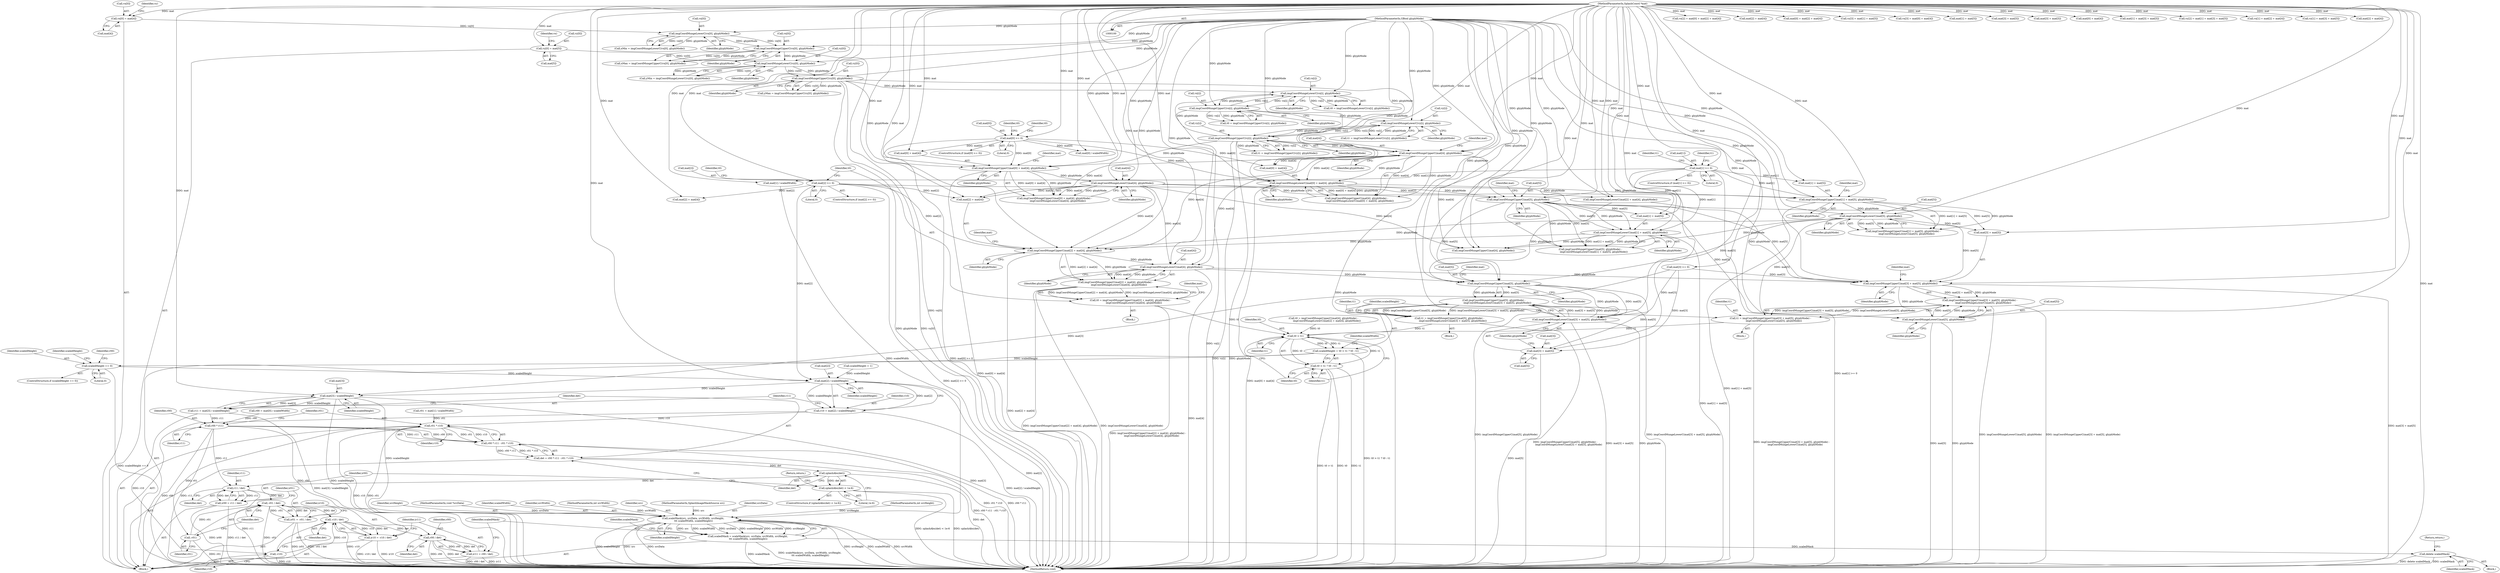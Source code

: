 digraph "0_poppler_a205e71a2dbe0c8d4f4905a76a3f79ec522eacec@array" {
"1000459" [label="(Call,imgCoordMungeLowerC(mat[4], glyphMode))"];
"1000105" [label="(MethodParameterIn,SplashCoord *mat)"];
"1000365" [label="(Call,imgCoordMungeLowerC(mat[4], glyphMode))"];
"1000356" [label="(Call,imgCoordMungeUpperC(mat[0] + mat[4], glyphMode))"];
"1000347" [label="(Call,mat[0] >= 0)"];
"1000251" [label="(Call,imgCoordMungeUpperC(vy[0], glyphMode))"];
"1000244" [label="(Call,imgCoordMungeLowerC(vy[0], glyphMode))"];
"1000147" [label="(Call,vy[0] = mat[5])"];
"1000237" [label="(Call,imgCoordMungeUpperC(vx[0], glyphMode))"];
"1000230" [label="(Call,imgCoordMungeLowerC(vx[0], glyphMode))"];
"1000140" [label="(Call,vx[0] = mat[4])"];
"1000106" [label="(MethodParameterIn,GBool glyphMode)"];
"1000313" [label="(Call,imgCoordMungeUpperC(vy[i], glyphMode))"];
"1000298" [label="(Call,imgCoordMungeLowerC(vy[i], glyphMode))"];
"1000283" [label="(Call,imgCoordMungeUpperC(vx[i], glyphMode))"];
"1000268" [label="(Call,imgCoordMungeLowerC(vx[i], glyphMode))"];
"1000375" [label="(Call,imgCoordMungeUpperC(mat[4], glyphMode))"];
"1000450" [label="(Call,imgCoordMungeUpperC(mat[2] + mat[4], glyphMode))"];
"1000441" [label="(Call,mat[2] >= 0)"];
"1000408" [label="(Call,imgCoordMungeLowerC(mat[5], glyphMode))"];
"1000399" [label="(Call,imgCoordMungeUpperC(mat[1] + mat[5], glyphMode))"];
"1000390" [label="(Call,mat[1] >= 0)"];
"1000380" [label="(Call,imgCoordMungeLowerC(mat[0] + mat[4], glyphMode))"];
"1000423" [label="(Call,imgCoordMungeLowerC(mat[1] + mat[5], glyphMode))"];
"1000418" [label="(Call,imgCoordMungeUpperC(mat[5], glyphMode))"];
"1000449" [label="(Call,imgCoordMungeUpperC(mat[2] + mat[4], glyphMode) -\n         imgCoordMungeLowerC(mat[4], glyphMode))"];
"1000447" [label="(Call,t0 = imgCoordMungeUpperC(mat[2] + mat[4], glyphMode) -\n         imgCoordMungeLowerC(mat[4], glyphMode))"];
"1000529" [label="(Call,t0 > t1)"];
"1000526" [label="(Call,scaledHeight = t0 > t1 ? t0 : t1)"];
"1000543" [label="(Call,scaledHeight == 0)"];
"1000566" [label="(Call,mat[2] / scaledHeight)"];
"1000564" [label="(Call,r10 = mat[2] / scaledHeight)"];
"1000584" [label="(Call,r01 * r10)"];
"1000580" [label="(Call,r00 * r11 - r01 * r10)"];
"1000578" [label="(Call,det = r00 * r11 - r01 * r10)"];
"1000589" [label="(Call,splashAbs(det))"];
"1000588" [label="(Call,splashAbs(det) < 1e-6)"];
"1000596" [label="(Call,r11 / det)"];
"1000594" [label="(Call,ir00 = r11 / det)"];
"1000601" [label="(Call,-r01 / det)"];
"1000599" [label="(Call,ir01 = -r01 / det)"];
"1000607" [label="(Call,-r10 / det)"];
"1000605" [label="(Call,ir10 = -r10 / det)"];
"1000613" [label="(Call,r00 / det)"];
"1000611" [label="(Call,ir11 = r00 / det)"];
"1000602" [label="(Call,-r01)"];
"1000608" [label="(Call,-r10)"];
"1000573" [label="(Call,mat[3] / scaledHeight)"];
"1000571" [label="(Call,r11 = mat[3] / scaledHeight)"];
"1000581" [label="(Call,r00 * r11)"];
"1000618" [label="(Call,scaleMask(src, srcData, srcWidth, srcHeight,\n \t\t\t scaledWidth, scaledHeight))"];
"1000616" [label="(Call,scaledMask = scaleMask(src, srcData, srcWidth, srcHeight,\n \t\t\t scaledWidth, scaledHeight))"];
"1000637" [label="(Call,delete scaledMask)"];
"1000528" [label="(Call,t0 > t1 ? t0 : t1)"];
"1000493" [label="(Call,imgCoordMungeUpperC(mat[3] + mat[5], glyphMode))"];
"1000492" [label="(Call,imgCoordMungeUpperC(mat[3] + mat[5], glyphMode) -\n         imgCoordMungeLowerC(mat[5], glyphMode))"];
"1000490" [label="(Call,t1 = imgCoordMungeUpperC(mat[3] + mat[5], glyphMode) -\n         imgCoordMungeLowerC(mat[5], glyphMode))"];
"1000502" [label="(Call,imgCoordMungeLowerC(mat[5], glyphMode))"];
"1000512" [label="(Call,imgCoordMungeUpperC(mat[5], glyphMode))"];
"1000511" [label="(Call,imgCoordMungeUpperC(mat[5], glyphMode) -\n         imgCoordMungeLowerC(mat[3] + mat[5], glyphMode))"];
"1000509" [label="(Call,t1 = imgCoordMungeUpperC(mat[5], glyphMode) -\n         imgCoordMungeLowerC(mat[3] + mat[5], glyphMode))"];
"1000517" [label="(Call,imgCoordMungeLowerC(mat[3] + mat[5], glyphMode))"];
"1000518" [label="(Call,mat[3] + mat[5])"];
"1000557" [label="(Call,r01 = mat[1] / scaledWidth)"];
"1000241" [label="(Identifier,glyphMode)"];
"1000419" [label="(Call,mat[5])"];
"1000608" [label="(Call,-r10)"];
"1000506" [label="(Identifier,glyphMode)"];
"1000252" [label="(Call,vy[0])"];
"1000492" [label="(Call,imgCoordMungeUpperC(mat[3] + mat[5], glyphMode) -\n         imgCoordMungeLowerC(mat[5], glyphMode))"];
"1000442" [label="(Call,mat[2])"];
"1000269" [label="(Call,vx[i])"];
"1000407" [label="(Identifier,glyphMode)"];
"1000547" [label="(Call,scaledHeight = 1)"];
"1000484" [label="(Call,mat[3] >= 0)"];
"1000375" [label="(Call,imgCoordMungeUpperC(mat[4], glyphMode))"];
"1000466" [label="(Call,t0 = imgCoordMungeUpperC(mat[4], glyphMode) -\n         imgCoordMungeLowerC(mat[2] + mat[4], glyphMode))"];
"1000585" [label="(Identifier,r01)"];
"1000620" [label="(Identifier,srcData)"];
"1000107" [label="(Block,)"];
"1000594" [label="(Call,ir00 = r11 / det)"];
"1000299" [label="(Call,vy[i])"];
"1000531" [label="(Identifier,t1)"];
"1000410" [label="(Identifier,mat)"];
"1000615" [label="(Identifier,det)"];
"1000423" [label="(Call,imgCoordMungeLowerC(mat[1] + mat[5], glyphMode))"];
"1000311" [label="(Call,t1 = imgCoordMungeUpperC(vy[i], glyphMode))"];
"1000448" [label="(Identifier,t0)"];
"1000548" [label="(Identifier,scaledHeight)"];
"1000451" [label="(Call,mat[2] + mat[4])"];
"1000618" [label="(Call,scaleMask(src, srcData, srcWidth, srcHeight,\n \t\t\t scaledWidth, scaledHeight))"];
"1000144" [label="(Call,mat[4])"];
"1000347" [label="(Call,mat[0] >= 0)"];
"1000417" [label="(Call,imgCoordMungeUpperC(mat[5], glyphMode) -\n         imgCoordMungeLowerC(mat[1] + mat[5], glyphMode))"];
"1000601" [label="(Call,-r01 / det)"];
"1000460" [label="(Call,mat[4])"];
"1000416" [label="(Identifier,t1)"];
"1000624" [label="(Identifier,scaledHeight)"];
"1000176" [label="(Call,vx[2] = mat[0] + mat[2] + mat[4])"];
"1000158" [label="(Call,mat[2] + mat[4])"];
"1000467" [label="(Identifier,t0)"];
"1000314" [label="(Call,vy[i])"];
"1000391" [label="(Call,mat[1])"];
"1000234" [label="(Identifier,glyphMode)"];
"1000238" [label="(Call,vx[0])"];
"1000616" [label="(Call,scaledMask = scaleMask(src, srcData, srcWidth, srcHeight,\n \t\t\t scaledWidth, scaledHeight))"];
"1000513" [label="(Call,mat[5])"];
"1000593" [label="(Return,return;)"];
"1000458" [label="(Identifier,glyphMode)"];
"1000489" [label="(Block,)"];
"1000628" [label="(Identifier,scaledMask)"];
"1000156" [label="(Identifier,vx)"];
"1000373" [label="(Identifier,t0)"];
"1000617" [label="(Identifier,scaledMask)"];
"1000511" [label="(Call,imgCoordMungeUpperC(mat[5], glyphMode) -\n         imgCoordMungeLowerC(mat[3] + mat[5], glyphMode))"];
"1000459" [label="(Call,imgCoordMungeLowerC(mat[4], glyphMode))"];
"1000463" [label="(Identifier,glyphMode)"];
"1000394" [label="(Literal,0)"];
"1000180" [label="(Call,mat[0] + mat[2] + mat[4])"];
"1000623" [label="(Identifier,scaledWidth)"];
"1000242" [label="(Call,yMin = imgCoordMungeLowerC(vy[0], glyphMode))"];
"1000527" [label="(Identifier,scaledHeight)"];
"1000583" [label="(Identifier,r11)"];
"1000522" [label="(Call,mat[5])"];
"1000237" [label="(Call,imgCoordMungeUpperC(vx[0], glyphMode))"];
"1000566" [label="(Call,mat[2] / scaledHeight)"];
"1000302" [label="(Identifier,glyphMode)"];
"1000591" [label="(Literal,1e-6)"];
"1000501" [label="(Identifier,glyphMode)"];
"1000573" [label="(Call,mat[3] / scaledHeight)"];
"1000621" [label="(Identifier,srcWidth)"];
"1000287" [label="(Identifier,glyphMode)"];
"1000570" [label="(Identifier,scaledHeight)"];
"1000652" [label="(MethodReturn,void)"];
"1000255" [label="(Identifier,glyphMode)"];
"1000596" [label="(Call,r11 / det)"];
"1000449" [label="(Call,imgCoordMungeUpperC(mat[2] + mat[4], glyphMode) -\n         imgCoordMungeLowerC(mat[4], glyphMode))"];
"1000398" [label="(Call,imgCoordMungeUpperC(mat[1] + mat[5], glyphMode) -\n         imgCoordMungeLowerC(mat[5], glyphMode))"];
"1000638" [label="(Identifier,scaledMask)"];
"1000565" [label="(Identifier,r10)"];
"1000400" [label="(Call,mat[1] + mat[5])"];
"1000217" [label="(Call,vy[3] = mat[1] + mat[5])"];
"1000244" [label="(Call,imgCoordMungeLowerC(vy[0], glyphMode))"];
"1000206" [label="(Call,vx[3] = mat[0] + mat[4])"];
"1000614" [label="(Identifier,r00)"];
"1000418" [label="(Call,imgCoordMungeUpperC(mat[5], glyphMode))"];
"1000221" [label="(Call,mat[1] + mat[5])"];
"1000611" [label="(Call,ir11 = r00 / det)"];
"1000542" [label="(ControlStructure,if (scaledHeight == 0))"];
"1000272" [label="(Identifier,glyphMode)"];
"1000445" [label="(Literal,0)"];
"1000631" [label="(Block,)"];
"1000313" [label="(Call,imgCoordMungeUpperC(vy[i], glyphMode))"];
"1000399" [label="(Call,imgCoordMungeUpperC(mat[1] + mat[5], glyphMode))"];
"1000599" [label="(Call,ir01 = -r01 / det)"];
"1000169" [label="(Call,mat[3] + mat[5])"];
"1000517" [label="(Call,imgCoordMungeLowerC(mat[3] + mat[5], glyphMode))"];
"1000351" [label="(Literal,0)"];
"1000383" [label="(Identifier,mat)"];
"1000369" [label="(Identifier,glyphMode)"];
"1000508" [label="(Block,)"];
"1000348" [label="(Call,mat[0])"];
"1000283" [label="(Call,imgCoordMungeUpperC(vx[i], glyphMode))"];
"1000529" [label="(Call,t0 > t1)"];
"1000589" [label="(Call,splashAbs(det))"];
"1000503" [label="(Call,mat[5])"];
"1000491" [label="(Identifier,t1)"];
"1000607" [label="(Call,-r10 / det)"];
"1000613" [label="(Call,r00 / det)"];
"1000346" [label="(ControlStructure,if (mat[0] >= 0))"];
"1000245" [label="(Call,vy[0])"];
"1000586" [label="(Identifier,r10)"];
"1000103" [label="(MethodParameterIn,int srcWidth)"];
"1000148" [label="(Call,vy[0])"];
"1000376" [label="(Call,mat[4])"];
"1000602" [label="(Call,-r01)"];
"1000461" [label="(Identifier,mat)"];
"1000248" [label="(Identifier,glyphMode)"];
"1000141" [label="(Call,vx[0])"];
"1000199" [label="(Call,mat[3] + mat[5])"];
"1000381" [label="(Call,mat[0] + mat[4])"];
"1000366" [label="(Call,mat[4])"];
"1000441" [label="(Call,mat[2] >= 0)"];
"1000493" [label="(Call,imgCoordMungeUpperC(mat[3] + mat[5], glyphMode))"];
"1000564" [label="(Call,r10 = mat[2] / scaledHeight)"];
"1000587" [label="(ControlStructure,if (splashAbs(det) < 1e-6))"];
"1000639" [label="(Return,return;)"];
"1000426" [label="(Identifier,mat)"];
"1000520" [label="(Identifier,mat)"];
"1000574" [label="(Call,mat[3])"];
"1000619" [label="(Identifier,src)"];
"1000284" [label="(Call,vx[i])"];
"1000355" [label="(Call,imgCoordMungeUpperC(mat[0] + mat[4], glyphMode) -\n         imgCoordMungeLowerC(mat[4], glyphMode))"];
"1000518" [label="(Call,mat[3] + mat[5])"];
"1000552" [label="(Call,mat[0] / scaledWidth)"];
"1000210" [label="(Call,mat[0] + mat[4])"];
"1000550" [label="(Call,r00 = mat[0] / scaledWidth)"];
"1000519" [label="(Call,mat[3])"];
"1000230" [label="(Call,imgCoordMungeLowerC(vx[0], glyphMode))"];
"1000195" [label="(Call,mat[1] + mat[3] + mat[5])"];
"1000379" [label="(Identifier,glyphMode)"];
"1000584" [label="(Call,r01 * r10)"];
"1000149" [label="(Identifier,vy)"];
"1000545" [label="(Literal,0)"];
"1000367" [label="(Identifier,mat)"];
"1000604" [label="(Identifier,det)"];
"1000397" [label="(Identifier,t1)"];
"1000637" [label="(Call,delete scaledMask)"];
"1000317" [label="(Identifier,glyphMode)"];
"1000268" [label="(Call,imgCoordMungeLowerC(vx[i], glyphMode))"];
"1000409" [label="(Call,mat[5])"];
"1000191" [label="(Call,vy[2] = mat[1] + mat[3] + mat[5])"];
"1000580" [label="(Call,r00 * r11 - r01 * r10)"];
"1000605" [label="(Call,ir10 = -r10 / det)"];
"1000475" [label="(Call,mat[2] + mat[4])"];
"1000101" [label="(MethodParameterIn,SplashImageMaskSource src)"];
"1000231" [label="(Call,vx[0])"];
"1000266" [label="(Call,t0 = imgCoordMungeLowerC(vx[i], glyphMode))"];
"1000582" [label="(Identifier,r00)"];
"1000609" [label="(Identifier,r10)"];
"1000469" [label="(Call,imgCoordMungeUpperC(mat[4], glyphMode))"];
"1000530" [label="(Identifier,t0)"];
"1000235" [label="(Call,xMax = imgCoordMungeUpperC(vx[0], glyphMode))"];
"1000509" [label="(Call,t1 = imgCoordMungeUpperC(mat[5], glyphMode) -\n         imgCoordMungeLowerC(mat[3] + mat[5], glyphMode))"];
"1000512" [label="(Call,imgCoordMungeUpperC(mat[5], glyphMode))"];
"1000298" [label="(Call,imgCoordMungeLowerC(vy[i], glyphMode))"];
"1000422" [label="(Identifier,glyphMode)"];
"1000610" [label="(Identifier,det)"];
"1000388" [label="(Identifier,glyphMode)"];
"1000559" [label="(Call,mat[1] / scaledWidth)"];
"1000516" [label="(Identifier,glyphMode)"];
"1000577" [label="(Identifier,scaledHeight)"];
"1000281" [label="(Call,t0 = imgCoordMungeUpperC(vx[i], glyphMode))"];
"1000440" [label="(ControlStructure,if (mat[2] >= 0))"];
"1000571" [label="(Call,r11 = mat[3] / scaledHeight)"];
"1000408" [label="(Call,imgCoordMungeLowerC(mat[5], glyphMode))"];
"1000579" [label="(Identifier,det)"];
"1000140" [label="(Call,vx[0] = mat[4])"];
"1000354" [label="(Identifier,t0)"];
"1000154" [label="(Call,vx[1] = mat[2] + mat[4])"];
"1000603" [label="(Identifier,r01)"];
"1000104" [label="(MethodParameterIn,int srcHeight)"];
"1000364" [label="(Identifier,glyphMode)"];
"1000249" [label="(Call,yMax = imgCoordMungeUpperC(vy[0], glyphMode))"];
"1000165" [label="(Call,vy[1] = mat[3] + mat[5])"];
"1000490" [label="(Call,t1 = imgCoordMungeUpperC(mat[3] + mat[5], glyphMode) -\n         imgCoordMungeLowerC(mat[5], glyphMode))"];
"1000447" [label="(Call,t0 = imgCoordMungeUpperC(mat[2] + mat[4], glyphMode) -\n         imgCoordMungeLowerC(mat[4], glyphMode))"];
"1000528" [label="(Call,t0 > t1 ? t0 : t1)"];
"1000578" [label="(Call,det = r00 * r11 - r01 * r10)"];
"1000494" [label="(Call,mat[3] + mat[5])"];
"1000526" [label="(Call,scaledHeight = t0 > t1 ? t0 : t1)"];
"1000612" [label="(Identifier,ir11)"];
"1000412" [label="(Identifier,glyphMode)"];
"1000450" [label="(Call,imgCoordMungeUpperC(mat[2] + mat[4], glyphMode))"];
"1000446" [label="(Block,)"];
"1000533" [label="(Identifier,t1)"];
"1000543" [label="(Call,scaledHeight == 0)"];
"1000567" [label="(Call,mat[2])"];
"1000525" [label="(Identifier,glyphMode)"];
"1000228" [label="(Call,xMin = imgCoordMungeLowerC(vx[0], glyphMode))"];
"1000551" [label="(Identifier,r00)"];
"1000357" [label="(Call,mat[0] + mat[4])"];
"1000474" [label="(Call,imgCoordMungeLowerC(mat[2] + mat[4], glyphMode))"];
"1000595" [label="(Identifier,ir00)"];
"1000184" [label="(Call,mat[2] + mat[4])"];
"1000356" [label="(Call,imgCoordMungeUpperC(mat[0] + mat[4], glyphMode))"];
"1000380" [label="(Call,imgCoordMungeLowerC(mat[0] + mat[4], glyphMode))"];
"1000597" [label="(Identifier,r11)"];
"1000590" [label="(Identifier,det)"];
"1000365" [label="(Call,imgCoordMungeLowerC(mat[4], glyphMode))"];
"1000532" [label="(Identifier,t0)"];
"1000431" [label="(Identifier,glyphMode)"];
"1000600" [label="(Identifier,ir01)"];
"1000389" [label="(ControlStructure,if (mat[1] >= 0))"];
"1000147" [label="(Call,vy[0] = mat[5])"];
"1000510" [label="(Identifier,t1)"];
"1000581" [label="(Call,r00 * r11)"];
"1000106" [label="(MethodParameterIn,GBool glyphMode)"];
"1000390" [label="(Call,mat[1] >= 0)"];
"1000598" [label="(Identifier,det)"];
"1000486" [label="(Identifier,mat)"];
"1000544" [label="(Identifier,scaledHeight)"];
"1000622" [label="(Identifier,srcHeight)"];
"1000296" [label="(Call,t1 = imgCoordMungeLowerC(vy[i], glyphMode))"];
"1000536" [label="(Identifier,scaledWidth)"];
"1000424" [label="(Call,mat[1] + mat[5])"];
"1000572" [label="(Identifier,r11)"];
"1000374" [label="(Call,imgCoordMungeUpperC(mat[4], glyphMode) -\n         imgCoordMungeLowerC(mat[0] + mat[4], glyphMode))"];
"1000102" [label="(MethodParameterIn,void *srcData)"];
"1000588" [label="(Call,splashAbs(det) < 1e-6)"];
"1000105" [label="(MethodParameterIn,SplashCoord *mat)"];
"1000606" [label="(Identifier,ir10)"];
"1000251" [label="(Call,imgCoordMungeUpperC(vy[0], glyphMode))"];
"1000502" [label="(Call,imgCoordMungeLowerC(mat[5], glyphMode))"];
"1000151" [label="(Call,mat[5])"];
"1000504" [label="(Identifier,mat)"];
"1000459" -> "1000449"  [label="AST: "];
"1000459" -> "1000463"  [label="CFG: "];
"1000460" -> "1000459"  [label="AST: "];
"1000463" -> "1000459"  [label="AST: "];
"1000449" -> "1000459"  [label="CFG: "];
"1000459" -> "1000652"  [label="DDG: mat[4]"];
"1000459" -> "1000449"  [label="DDG: mat[4]"];
"1000459" -> "1000449"  [label="DDG: glyphMode"];
"1000105" -> "1000459"  [label="DDG: mat"];
"1000365" -> "1000459"  [label="DDG: mat[4]"];
"1000375" -> "1000459"  [label="DDG: mat[4]"];
"1000450" -> "1000459"  [label="DDG: glyphMode"];
"1000106" -> "1000459"  [label="DDG: glyphMode"];
"1000459" -> "1000493"  [label="DDG: glyphMode"];
"1000459" -> "1000512"  [label="DDG: glyphMode"];
"1000105" -> "1000100"  [label="AST: "];
"1000105" -> "1000652"  [label="DDG: mat"];
"1000105" -> "1000140"  [label="DDG: mat"];
"1000105" -> "1000147"  [label="DDG: mat"];
"1000105" -> "1000154"  [label="DDG: mat"];
"1000105" -> "1000158"  [label="DDG: mat"];
"1000105" -> "1000165"  [label="DDG: mat"];
"1000105" -> "1000169"  [label="DDG: mat"];
"1000105" -> "1000176"  [label="DDG: mat"];
"1000105" -> "1000180"  [label="DDG: mat"];
"1000105" -> "1000184"  [label="DDG: mat"];
"1000105" -> "1000191"  [label="DDG: mat"];
"1000105" -> "1000195"  [label="DDG: mat"];
"1000105" -> "1000199"  [label="DDG: mat"];
"1000105" -> "1000206"  [label="DDG: mat"];
"1000105" -> "1000210"  [label="DDG: mat"];
"1000105" -> "1000217"  [label="DDG: mat"];
"1000105" -> "1000221"  [label="DDG: mat"];
"1000105" -> "1000347"  [label="DDG: mat"];
"1000105" -> "1000356"  [label="DDG: mat"];
"1000105" -> "1000357"  [label="DDG: mat"];
"1000105" -> "1000365"  [label="DDG: mat"];
"1000105" -> "1000375"  [label="DDG: mat"];
"1000105" -> "1000380"  [label="DDG: mat"];
"1000105" -> "1000381"  [label="DDG: mat"];
"1000105" -> "1000390"  [label="DDG: mat"];
"1000105" -> "1000399"  [label="DDG: mat"];
"1000105" -> "1000400"  [label="DDG: mat"];
"1000105" -> "1000408"  [label="DDG: mat"];
"1000105" -> "1000418"  [label="DDG: mat"];
"1000105" -> "1000423"  [label="DDG: mat"];
"1000105" -> "1000424"  [label="DDG: mat"];
"1000105" -> "1000441"  [label="DDG: mat"];
"1000105" -> "1000450"  [label="DDG: mat"];
"1000105" -> "1000451"  [label="DDG: mat"];
"1000105" -> "1000469"  [label="DDG: mat"];
"1000105" -> "1000474"  [label="DDG: mat"];
"1000105" -> "1000475"  [label="DDG: mat"];
"1000105" -> "1000484"  [label="DDG: mat"];
"1000105" -> "1000493"  [label="DDG: mat"];
"1000105" -> "1000494"  [label="DDG: mat"];
"1000105" -> "1000502"  [label="DDG: mat"];
"1000105" -> "1000512"  [label="DDG: mat"];
"1000105" -> "1000517"  [label="DDG: mat"];
"1000105" -> "1000518"  [label="DDG: mat"];
"1000105" -> "1000552"  [label="DDG: mat"];
"1000105" -> "1000559"  [label="DDG: mat"];
"1000105" -> "1000566"  [label="DDG: mat"];
"1000105" -> "1000573"  [label="DDG: mat"];
"1000365" -> "1000355"  [label="AST: "];
"1000365" -> "1000369"  [label="CFG: "];
"1000366" -> "1000365"  [label="AST: "];
"1000369" -> "1000365"  [label="AST: "];
"1000355" -> "1000365"  [label="CFG: "];
"1000365" -> "1000355"  [label="DDG: mat[4]"];
"1000365" -> "1000355"  [label="DDG: glyphMode"];
"1000356" -> "1000365"  [label="DDG: glyphMode"];
"1000106" -> "1000365"  [label="DDG: glyphMode"];
"1000365" -> "1000399"  [label="DDG: glyphMode"];
"1000365" -> "1000418"  [label="DDG: glyphMode"];
"1000365" -> "1000450"  [label="DDG: mat[4]"];
"1000365" -> "1000451"  [label="DDG: mat[4]"];
"1000365" -> "1000469"  [label="DDG: mat[4]"];
"1000356" -> "1000355"  [label="AST: "];
"1000356" -> "1000364"  [label="CFG: "];
"1000357" -> "1000356"  [label="AST: "];
"1000364" -> "1000356"  [label="AST: "];
"1000367" -> "1000356"  [label="CFG: "];
"1000356" -> "1000652"  [label="DDG: mat[0] + mat[4]"];
"1000356" -> "1000355"  [label="DDG: mat[0] + mat[4]"];
"1000356" -> "1000355"  [label="DDG: glyphMode"];
"1000347" -> "1000356"  [label="DDG: mat[0]"];
"1000251" -> "1000356"  [label="DDG: glyphMode"];
"1000313" -> "1000356"  [label="DDG: glyphMode"];
"1000106" -> "1000356"  [label="DDG: glyphMode"];
"1000347" -> "1000346"  [label="AST: "];
"1000347" -> "1000351"  [label="CFG: "];
"1000348" -> "1000347"  [label="AST: "];
"1000351" -> "1000347"  [label="AST: "];
"1000354" -> "1000347"  [label="CFG: "];
"1000373" -> "1000347"  [label="CFG: "];
"1000347" -> "1000652"  [label="DDG: mat[0] >= 0"];
"1000347" -> "1000357"  [label="DDG: mat[0]"];
"1000347" -> "1000380"  [label="DDG: mat[0]"];
"1000347" -> "1000381"  [label="DDG: mat[0]"];
"1000347" -> "1000552"  [label="DDG: mat[0]"];
"1000251" -> "1000249"  [label="AST: "];
"1000251" -> "1000255"  [label="CFG: "];
"1000252" -> "1000251"  [label="AST: "];
"1000255" -> "1000251"  [label="AST: "];
"1000249" -> "1000251"  [label="CFG: "];
"1000251" -> "1000652"  [label="DDG: glyphMode"];
"1000251" -> "1000652"  [label="DDG: vy[0]"];
"1000251" -> "1000249"  [label="DDG: vy[0]"];
"1000251" -> "1000249"  [label="DDG: glyphMode"];
"1000244" -> "1000251"  [label="DDG: vy[0]"];
"1000244" -> "1000251"  [label="DDG: glyphMode"];
"1000106" -> "1000251"  [label="DDG: glyphMode"];
"1000251" -> "1000268"  [label="DDG: glyphMode"];
"1000251" -> "1000375"  [label="DDG: glyphMode"];
"1000244" -> "1000242"  [label="AST: "];
"1000244" -> "1000248"  [label="CFG: "];
"1000245" -> "1000244"  [label="AST: "];
"1000248" -> "1000244"  [label="AST: "];
"1000242" -> "1000244"  [label="CFG: "];
"1000244" -> "1000242"  [label="DDG: vy[0]"];
"1000244" -> "1000242"  [label="DDG: glyphMode"];
"1000147" -> "1000244"  [label="DDG: vy[0]"];
"1000237" -> "1000244"  [label="DDG: glyphMode"];
"1000106" -> "1000244"  [label="DDG: glyphMode"];
"1000147" -> "1000107"  [label="AST: "];
"1000147" -> "1000151"  [label="CFG: "];
"1000148" -> "1000147"  [label="AST: "];
"1000151" -> "1000147"  [label="AST: "];
"1000156" -> "1000147"  [label="CFG: "];
"1000237" -> "1000235"  [label="AST: "];
"1000237" -> "1000241"  [label="CFG: "];
"1000238" -> "1000237"  [label="AST: "];
"1000241" -> "1000237"  [label="AST: "];
"1000235" -> "1000237"  [label="CFG: "];
"1000237" -> "1000652"  [label="DDG: vx[0]"];
"1000237" -> "1000235"  [label="DDG: vx[0]"];
"1000237" -> "1000235"  [label="DDG: glyphMode"];
"1000230" -> "1000237"  [label="DDG: vx[0]"];
"1000230" -> "1000237"  [label="DDG: glyphMode"];
"1000106" -> "1000237"  [label="DDG: glyphMode"];
"1000230" -> "1000228"  [label="AST: "];
"1000230" -> "1000234"  [label="CFG: "];
"1000231" -> "1000230"  [label="AST: "];
"1000234" -> "1000230"  [label="AST: "];
"1000228" -> "1000230"  [label="CFG: "];
"1000230" -> "1000228"  [label="DDG: vx[0]"];
"1000230" -> "1000228"  [label="DDG: glyphMode"];
"1000140" -> "1000230"  [label="DDG: vx[0]"];
"1000106" -> "1000230"  [label="DDG: glyphMode"];
"1000140" -> "1000107"  [label="AST: "];
"1000140" -> "1000144"  [label="CFG: "];
"1000141" -> "1000140"  [label="AST: "];
"1000144" -> "1000140"  [label="AST: "];
"1000149" -> "1000140"  [label="CFG: "];
"1000106" -> "1000100"  [label="AST: "];
"1000106" -> "1000652"  [label="DDG: glyphMode"];
"1000106" -> "1000268"  [label="DDG: glyphMode"];
"1000106" -> "1000283"  [label="DDG: glyphMode"];
"1000106" -> "1000298"  [label="DDG: glyphMode"];
"1000106" -> "1000313"  [label="DDG: glyphMode"];
"1000106" -> "1000375"  [label="DDG: glyphMode"];
"1000106" -> "1000380"  [label="DDG: glyphMode"];
"1000106" -> "1000399"  [label="DDG: glyphMode"];
"1000106" -> "1000408"  [label="DDG: glyphMode"];
"1000106" -> "1000418"  [label="DDG: glyphMode"];
"1000106" -> "1000423"  [label="DDG: glyphMode"];
"1000106" -> "1000450"  [label="DDG: glyphMode"];
"1000106" -> "1000469"  [label="DDG: glyphMode"];
"1000106" -> "1000474"  [label="DDG: glyphMode"];
"1000106" -> "1000493"  [label="DDG: glyphMode"];
"1000106" -> "1000502"  [label="DDG: glyphMode"];
"1000106" -> "1000512"  [label="DDG: glyphMode"];
"1000106" -> "1000517"  [label="DDG: glyphMode"];
"1000313" -> "1000311"  [label="AST: "];
"1000313" -> "1000317"  [label="CFG: "];
"1000314" -> "1000313"  [label="AST: "];
"1000317" -> "1000313"  [label="AST: "];
"1000311" -> "1000313"  [label="CFG: "];
"1000313" -> "1000652"  [label="DDG: vy[i]"];
"1000313" -> "1000652"  [label="DDG: glyphMode"];
"1000313" -> "1000268"  [label="DDG: glyphMode"];
"1000313" -> "1000298"  [label="DDG: vy[i]"];
"1000313" -> "1000311"  [label="DDG: vy[i]"];
"1000313" -> "1000311"  [label="DDG: glyphMode"];
"1000298" -> "1000313"  [label="DDG: vy[i]"];
"1000298" -> "1000313"  [label="DDG: glyphMode"];
"1000313" -> "1000375"  [label="DDG: glyphMode"];
"1000298" -> "1000296"  [label="AST: "];
"1000298" -> "1000302"  [label="CFG: "];
"1000299" -> "1000298"  [label="AST: "];
"1000302" -> "1000298"  [label="AST: "];
"1000296" -> "1000298"  [label="CFG: "];
"1000298" -> "1000296"  [label="DDG: vy[i]"];
"1000298" -> "1000296"  [label="DDG: glyphMode"];
"1000283" -> "1000298"  [label="DDG: glyphMode"];
"1000283" -> "1000281"  [label="AST: "];
"1000283" -> "1000287"  [label="CFG: "];
"1000284" -> "1000283"  [label="AST: "];
"1000287" -> "1000283"  [label="AST: "];
"1000281" -> "1000283"  [label="CFG: "];
"1000283" -> "1000652"  [label="DDG: vx[i]"];
"1000283" -> "1000268"  [label="DDG: vx[i]"];
"1000283" -> "1000281"  [label="DDG: vx[i]"];
"1000283" -> "1000281"  [label="DDG: glyphMode"];
"1000268" -> "1000283"  [label="DDG: vx[i]"];
"1000268" -> "1000283"  [label="DDG: glyphMode"];
"1000268" -> "1000266"  [label="AST: "];
"1000268" -> "1000272"  [label="CFG: "];
"1000269" -> "1000268"  [label="AST: "];
"1000272" -> "1000268"  [label="AST: "];
"1000266" -> "1000268"  [label="CFG: "];
"1000268" -> "1000266"  [label="DDG: vx[i]"];
"1000268" -> "1000266"  [label="DDG: glyphMode"];
"1000375" -> "1000374"  [label="AST: "];
"1000375" -> "1000379"  [label="CFG: "];
"1000376" -> "1000375"  [label="AST: "];
"1000379" -> "1000375"  [label="AST: "];
"1000383" -> "1000375"  [label="CFG: "];
"1000375" -> "1000374"  [label="DDG: mat[4]"];
"1000375" -> "1000374"  [label="DDG: glyphMode"];
"1000375" -> "1000380"  [label="DDG: mat[4]"];
"1000375" -> "1000380"  [label="DDG: glyphMode"];
"1000375" -> "1000381"  [label="DDG: mat[4]"];
"1000375" -> "1000450"  [label="DDG: mat[4]"];
"1000375" -> "1000451"  [label="DDG: mat[4]"];
"1000375" -> "1000469"  [label="DDG: mat[4]"];
"1000450" -> "1000449"  [label="AST: "];
"1000450" -> "1000458"  [label="CFG: "];
"1000451" -> "1000450"  [label="AST: "];
"1000458" -> "1000450"  [label="AST: "];
"1000461" -> "1000450"  [label="CFG: "];
"1000450" -> "1000652"  [label="DDG: mat[2] + mat[4]"];
"1000450" -> "1000449"  [label="DDG: mat[2] + mat[4]"];
"1000450" -> "1000449"  [label="DDG: glyphMode"];
"1000441" -> "1000450"  [label="DDG: mat[2]"];
"1000408" -> "1000450"  [label="DDG: glyphMode"];
"1000423" -> "1000450"  [label="DDG: glyphMode"];
"1000441" -> "1000440"  [label="AST: "];
"1000441" -> "1000445"  [label="CFG: "];
"1000442" -> "1000441"  [label="AST: "];
"1000445" -> "1000441"  [label="AST: "];
"1000448" -> "1000441"  [label="CFG: "];
"1000467" -> "1000441"  [label="CFG: "];
"1000441" -> "1000652"  [label="DDG: mat[2] >= 0"];
"1000441" -> "1000451"  [label="DDG: mat[2]"];
"1000441" -> "1000474"  [label="DDG: mat[2]"];
"1000441" -> "1000475"  [label="DDG: mat[2]"];
"1000441" -> "1000566"  [label="DDG: mat[2]"];
"1000408" -> "1000398"  [label="AST: "];
"1000408" -> "1000412"  [label="CFG: "];
"1000409" -> "1000408"  [label="AST: "];
"1000412" -> "1000408"  [label="AST: "];
"1000398" -> "1000408"  [label="CFG: "];
"1000408" -> "1000398"  [label="DDG: mat[5]"];
"1000408" -> "1000398"  [label="DDG: glyphMode"];
"1000399" -> "1000408"  [label="DDG: glyphMode"];
"1000408" -> "1000469"  [label="DDG: glyphMode"];
"1000408" -> "1000493"  [label="DDG: mat[5]"];
"1000408" -> "1000494"  [label="DDG: mat[5]"];
"1000408" -> "1000502"  [label="DDG: mat[5]"];
"1000408" -> "1000512"  [label="DDG: mat[5]"];
"1000399" -> "1000398"  [label="AST: "];
"1000399" -> "1000407"  [label="CFG: "];
"1000400" -> "1000399"  [label="AST: "];
"1000407" -> "1000399"  [label="AST: "];
"1000410" -> "1000399"  [label="CFG: "];
"1000399" -> "1000652"  [label="DDG: mat[1] + mat[5]"];
"1000399" -> "1000398"  [label="DDG: mat[1] + mat[5]"];
"1000399" -> "1000398"  [label="DDG: glyphMode"];
"1000390" -> "1000399"  [label="DDG: mat[1]"];
"1000380" -> "1000399"  [label="DDG: glyphMode"];
"1000390" -> "1000389"  [label="AST: "];
"1000390" -> "1000394"  [label="CFG: "];
"1000391" -> "1000390"  [label="AST: "];
"1000394" -> "1000390"  [label="AST: "];
"1000397" -> "1000390"  [label="CFG: "];
"1000416" -> "1000390"  [label="CFG: "];
"1000390" -> "1000652"  [label="DDG: mat[1] >= 0"];
"1000390" -> "1000400"  [label="DDG: mat[1]"];
"1000390" -> "1000423"  [label="DDG: mat[1]"];
"1000390" -> "1000424"  [label="DDG: mat[1]"];
"1000390" -> "1000559"  [label="DDG: mat[1]"];
"1000380" -> "1000374"  [label="AST: "];
"1000380" -> "1000388"  [label="CFG: "];
"1000381" -> "1000380"  [label="AST: "];
"1000388" -> "1000380"  [label="AST: "];
"1000374" -> "1000380"  [label="CFG: "];
"1000380" -> "1000652"  [label="DDG: mat[0] + mat[4]"];
"1000380" -> "1000374"  [label="DDG: mat[0] + mat[4]"];
"1000380" -> "1000374"  [label="DDG: glyphMode"];
"1000380" -> "1000418"  [label="DDG: glyphMode"];
"1000423" -> "1000417"  [label="AST: "];
"1000423" -> "1000431"  [label="CFG: "];
"1000424" -> "1000423"  [label="AST: "];
"1000431" -> "1000423"  [label="AST: "];
"1000417" -> "1000423"  [label="CFG: "];
"1000423" -> "1000652"  [label="DDG: mat[1] + mat[5]"];
"1000423" -> "1000417"  [label="DDG: mat[1] + mat[5]"];
"1000423" -> "1000417"  [label="DDG: glyphMode"];
"1000418" -> "1000423"  [label="DDG: mat[5]"];
"1000418" -> "1000423"  [label="DDG: glyphMode"];
"1000423" -> "1000469"  [label="DDG: glyphMode"];
"1000418" -> "1000417"  [label="AST: "];
"1000418" -> "1000422"  [label="CFG: "];
"1000419" -> "1000418"  [label="AST: "];
"1000422" -> "1000418"  [label="AST: "];
"1000426" -> "1000418"  [label="CFG: "];
"1000418" -> "1000417"  [label="DDG: mat[5]"];
"1000418" -> "1000417"  [label="DDG: glyphMode"];
"1000418" -> "1000424"  [label="DDG: mat[5]"];
"1000418" -> "1000493"  [label="DDG: mat[5]"];
"1000418" -> "1000494"  [label="DDG: mat[5]"];
"1000418" -> "1000502"  [label="DDG: mat[5]"];
"1000418" -> "1000512"  [label="DDG: mat[5]"];
"1000449" -> "1000447"  [label="AST: "];
"1000447" -> "1000449"  [label="CFG: "];
"1000449" -> "1000652"  [label="DDG: imgCoordMungeLowerC(mat[4], glyphMode)"];
"1000449" -> "1000652"  [label="DDG: imgCoordMungeUpperC(mat[2] + mat[4], glyphMode)"];
"1000449" -> "1000447"  [label="DDG: imgCoordMungeUpperC(mat[2] + mat[4], glyphMode)"];
"1000449" -> "1000447"  [label="DDG: imgCoordMungeLowerC(mat[4], glyphMode)"];
"1000447" -> "1000446"  [label="AST: "];
"1000448" -> "1000447"  [label="AST: "];
"1000486" -> "1000447"  [label="CFG: "];
"1000447" -> "1000652"  [label="DDG: imgCoordMungeUpperC(mat[2] + mat[4], glyphMode) -\n         imgCoordMungeLowerC(mat[4], glyphMode)"];
"1000447" -> "1000529"  [label="DDG: t0"];
"1000529" -> "1000528"  [label="AST: "];
"1000529" -> "1000531"  [label="CFG: "];
"1000530" -> "1000529"  [label="AST: "];
"1000531" -> "1000529"  [label="AST: "];
"1000532" -> "1000529"  [label="CFG: "];
"1000533" -> "1000529"  [label="CFG: "];
"1000529" -> "1000526"  [label="DDG: t0"];
"1000529" -> "1000526"  [label="DDG: t1"];
"1000466" -> "1000529"  [label="DDG: t0"];
"1000490" -> "1000529"  [label="DDG: t1"];
"1000509" -> "1000529"  [label="DDG: t1"];
"1000529" -> "1000528"  [label="DDG: t0"];
"1000529" -> "1000528"  [label="DDG: t1"];
"1000526" -> "1000107"  [label="AST: "];
"1000526" -> "1000528"  [label="CFG: "];
"1000527" -> "1000526"  [label="AST: "];
"1000528" -> "1000526"  [label="AST: "];
"1000536" -> "1000526"  [label="CFG: "];
"1000526" -> "1000652"  [label="DDG: t0 > t1 ? t0 : t1"];
"1000526" -> "1000543"  [label="DDG: scaledHeight"];
"1000543" -> "1000542"  [label="AST: "];
"1000543" -> "1000545"  [label="CFG: "];
"1000544" -> "1000543"  [label="AST: "];
"1000545" -> "1000543"  [label="AST: "];
"1000548" -> "1000543"  [label="CFG: "];
"1000551" -> "1000543"  [label="CFG: "];
"1000543" -> "1000652"  [label="DDG: scaledHeight == 0"];
"1000543" -> "1000566"  [label="DDG: scaledHeight"];
"1000566" -> "1000564"  [label="AST: "];
"1000566" -> "1000570"  [label="CFG: "];
"1000567" -> "1000566"  [label="AST: "];
"1000570" -> "1000566"  [label="AST: "];
"1000564" -> "1000566"  [label="CFG: "];
"1000566" -> "1000652"  [label="DDG: mat[2]"];
"1000566" -> "1000564"  [label="DDG: mat[2]"];
"1000566" -> "1000564"  [label="DDG: scaledHeight"];
"1000547" -> "1000566"  [label="DDG: scaledHeight"];
"1000566" -> "1000573"  [label="DDG: scaledHeight"];
"1000564" -> "1000107"  [label="AST: "];
"1000565" -> "1000564"  [label="AST: "];
"1000572" -> "1000564"  [label="CFG: "];
"1000564" -> "1000652"  [label="DDG: mat[2] / scaledHeight"];
"1000564" -> "1000584"  [label="DDG: r10"];
"1000584" -> "1000580"  [label="AST: "];
"1000584" -> "1000586"  [label="CFG: "];
"1000585" -> "1000584"  [label="AST: "];
"1000586" -> "1000584"  [label="AST: "];
"1000580" -> "1000584"  [label="CFG: "];
"1000584" -> "1000652"  [label="DDG: r10"];
"1000584" -> "1000652"  [label="DDG: r01"];
"1000584" -> "1000580"  [label="DDG: r01"];
"1000584" -> "1000580"  [label="DDG: r10"];
"1000557" -> "1000584"  [label="DDG: r01"];
"1000584" -> "1000602"  [label="DDG: r01"];
"1000584" -> "1000608"  [label="DDG: r10"];
"1000580" -> "1000578"  [label="AST: "];
"1000581" -> "1000580"  [label="AST: "];
"1000578" -> "1000580"  [label="CFG: "];
"1000580" -> "1000652"  [label="DDG: r01 * r10"];
"1000580" -> "1000652"  [label="DDG: r00 * r11"];
"1000580" -> "1000578"  [label="DDG: r00 * r11"];
"1000580" -> "1000578"  [label="DDG: r01 * r10"];
"1000581" -> "1000580"  [label="DDG: r00"];
"1000581" -> "1000580"  [label="DDG: r11"];
"1000578" -> "1000107"  [label="AST: "];
"1000579" -> "1000578"  [label="AST: "];
"1000590" -> "1000578"  [label="CFG: "];
"1000578" -> "1000652"  [label="DDG: r00 * r11 - r01 * r10"];
"1000578" -> "1000589"  [label="DDG: det"];
"1000589" -> "1000588"  [label="AST: "];
"1000589" -> "1000590"  [label="CFG: "];
"1000590" -> "1000589"  [label="AST: "];
"1000591" -> "1000589"  [label="CFG: "];
"1000589" -> "1000652"  [label="DDG: det"];
"1000589" -> "1000588"  [label="DDG: det"];
"1000589" -> "1000596"  [label="DDG: det"];
"1000588" -> "1000587"  [label="AST: "];
"1000588" -> "1000591"  [label="CFG: "];
"1000591" -> "1000588"  [label="AST: "];
"1000593" -> "1000588"  [label="CFG: "];
"1000595" -> "1000588"  [label="CFG: "];
"1000588" -> "1000652"  [label="DDG: splashAbs(det)"];
"1000588" -> "1000652"  [label="DDG: splashAbs(det) < 1e-6"];
"1000596" -> "1000594"  [label="AST: "];
"1000596" -> "1000598"  [label="CFG: "];
"1000597" -> "1000596"  [label="AST: "];
"1000598" -> "1000596"  [label="AST: "];
"1000594" -> "1000596"  [label="CFG: "];
"1000596" -> "1000652"  [label="DDG: r11"];
"1000596" -> "1000594"  [label="DDG: r11"];
"1000596" -> "1000594"  [label="DDG: det"];
"1000581" -> "1000596"  [label="DDG: r11"];
"1000596" -> "1000601"  [label="DDG: det"];
"1000594" -> "1000107"  [label="AST: "];
"1000595" -> "1000594"  [label="AST: "];
"1000600" -> "1000594"  [label="CFG: "];
"1000594" -> "1000652"  [label="DDG: ir00"];
"1000594" -> "1000652"  [label="DDG: r11 / det"];
"1000601" -> "1000599"  [label="AST: "];
"1000601" -> "1000604"  [label="CFG: "];
"1000602" -> "1000601"  [label="AST: "];
"1000604" -> "1000601"  [label="AST: "];
"1000599" -> "1000601"  [label="CFG: "];
"1000601" -> "1000652"  [label="DDG: -r01"];
"1000601" -> "1000599"  [label="DDG: -r01"];
"1000601" -> "1000599"  [label="DDG: det"];
"1000602" -> "1000601"  [label="DDG: r01"];
"1000601" -> "1000607"  [label="DDG: det"];
"1000599" -> "1000107"  [label="AST: "];
"1000600" -> "1000599"  [label="AST: "];
"1000606" -> "1000599"  [label="CFG: "];
"1000599" -> "1000652"  [label="DDG: ir01"];
"1000599" -> "1000652"  [label="DDG: -r01 / det"];
"1000607" -> "1000605"  [label="AST: "];
"1000607" -> "1000610"  [label="CFG: "];
"1000608" -> "1000607"  [label="AST: "];
"1000610" -> "1000607"  [label="AST: "];
"1000605" -> "1000607"  [label="CFG: "];
"1000607" -> "1000652"  [label="DDG: -r10"];
"1000607" -> "1000605"  [label="DDG: -r10"];
"1000607" -> "1000605"  [label="DDG: det"];
"1000608" -> "1000607"  [label="DDG: r10"];
"1000607" -> "1000613"  [label="DDG: det"];
"1000605" -> "1000107"  [label="AST: "];
"1000606" -> "1000605"  [label="AST: "];
"1000612" -> "1000605"  [label="CFG: "];
"1000605" -> "1000652"  [label="DDG: -r10 / det"];
"1000605" -> "1000652"  [label="DDG: ir10"];
"1000613" -> "1000611"  [label="AST: "];
"1000613" -> "1000615"  [label="CFG: "];
"1000614" -> "1000613"  [label="AST: "];
"1000615" -> "1000613"  [label="AST: "];
"1000611" -> "1000613"  [label="CFG: "];
"1000613" -> "1000652"  [label="DDG: r00"];
"1000613" -> "1000652"  [label="DDG: det"];
"1000613" -> "1000611"  [label="DDG: r00"];
"1000613" -> "1000611"  [label="DDG: det"];
"1000581" -> "1000613"  [label="DDG: r00"];
"1000611" -> "1000107"  [label="AST: "];
"1000612" -> "1000611"  [label="AST: "];
"1000617" -> "1000611"  [label="CFG: "];
"1000611" -> "1000652"  [label="DDG: r00 / det"];
"1000611" -> "1000652"  [label="DDG: ir11"];
"1000602" -> "1000603"  [label="CFG: "];
"1000603" -> "1000602"  [label="AST: "];
"1000604" -> "1000602"  [label="CFG: "];
"1000602" -> "1000652"  [label="DDG: r01"];
"1000608" -> "1000609"  [label="CFG: "];
"1000609" -> "1000608"  [label="AST: "];
"1000610" -> "1000608"  [label="CFG: "];
"1000608" -> "1000652"  [label="DDG: r10"];
"1000573" -> "1000571"  [label="AST: "];
"1000573" -> "1000577"  [label="CFG: "];
"1000574" -> "1000573"  [label="AST: "];
"1000577" -> "1000573"  [label="AST: "];
"1000571" -> "1000573"  [label="CFG: "];
"1000573" -> "1000652"  [label="DDG: scaledHeight"];
"1000573" -> "1000652"  [label="DDG: mat[3]"];
"1000573" -> "1000571"  [label="DDG: mat[3]"];
"1000573" -> "1000571"  [label="DDG: scaledHeight"];
"1000484" -> "1000573"  [label="DDG: mat[3]"];
"1000573" -> "1000618"  [label="DDG: scaledHeight"];
"1000571" -> "1000107"  [label="AST: "];
"1000572" -> "1000571"  [label="AST: "];
"1000579" -> "1000571"  [label="CFG: "];
"1000571" -> "1000652"  [label="DDG: mat[3] / scaledHeight"];
"1000571" -> "1000581"  [label="DDG: r11"];
"1000581" -> "1000583"  [label="CFG: "];
"1000582" -> "1000581"  [label="AST: "];
"1000583" -> "1000581"  [label="AST: "];
"1000585" -> "1000581"  [label="CFG: "];
"1000581" -> "1000652"  [label="DDG: r11"];
"1000581" -> "1000652"  [label="DDG: r00"];
"1000550" -> "1000581"  [label="DDG: r00"];
"1000618" -> "1000616"  [label="AST: "];
"1000618" -> "1000624"  [label="CFG: "];
"1000619" -> "1000618"  [label="AST: "];
"1000620" -> "1000618"  [label="AST: "];
"1000621" -> "1000618"  [label="AST: "];
"1000622" -> "1000618"  [label="AST: "];
"1000623" -> "1000618"  [label="AST: "];
"1000624" -> "1000618"  [label="AST: "];
"1000616" -> "1000618"  [label="CFG: "];
"1000618" -> "1000652"  [label="DDG: srcHeight"];
"1000618" -> "1000652"  [label="DDG: scaledWidth"];
"1000618" -> "1000652"  [label="DDG: srcWidth"];
"1000618" -> "1000652"  [label="DDG: scaledHeight"];
"1000618" -> "1000652"  [label="DDG: src"];
"1000618" -> "1000652"  [label="DDG: srcData"];
"1000618" -> "1000616"  [label="DDG: src"];
"1000618" -> "1000616"  [label="DDG: scaledWidth"];
"1000618" -> "1000616"  [label="DDG: srcData"];
"1000618" -> "1000616"  [label="DDG: scaledHeight"];
"1000618" -> "1000616"  [label="DDG: srcWidth"];
"1000618" -> "1000616"  [label="DDG: srcHeight"];
"1000101" -> "1000618"  [label="DDG: src"];
"1000102" -> "1000618"  [label="DDG: srcData"];
"1000103" -> "1000618"  [label="DDG: srcWidth"];
"1000104" -> "1000618"  [label="DDG: srcHeight"];
"1000559" -> "1000618"  [label="DDG: scaledWidth"];
"1000616" -> "1000107"  [label="AST: "];
"1000617" -> "1000616"  [label="AST: "];
"1000628" -> "1000616"  [label="CFG: "];
"1000616" -> "1000652"  [label="DDG: scaleMask(src, srcData, srcWidth, srcHeight,\n \t\t\t scaledWidth, scaledHeight)"];
"1000616" -> "1000652"  [label="DDG: scaledMask"];
"1000616" -> "1000637"  [label="DDG: scaledMask"];
"1000637" -> "1000631"  [label="AST: "];
"1000637" -> "1000638"  [label="CFG: "];
"1000638" -> "1000637"  [label="AST: "];
"1000639" -> "1000637"  [label="CFG: "];
"1000637" -> "1000652"  [label="DDG: scaledMask"];
"1000637" -> "1000652"  [label="DDG: delete scaledMask"];
"1000528" -> "1000532"  [label="CFG: "];
"1000528" -> "1000533"  [label="CFG: "];
"1000532" -> "1000528"  [label="AST: "];
"1000533" -> "1000528"  [label="AST: "];
"1000528" -> "1000652"  [label="DDG: t1"];
"1000528" -> "1000652"  [label="DDG: t0 > t1"];
"1000528" -> "1000652"  [label="DDG: t0"];
"1000493" -> "1000492"  [label="AST: "];
"1000493" -> "1000501"  [label="CFG: "];
"1000494" -> "1000493"  [label="AST: "];
"1000501" -> "1000493"  [label="AST: "];
"1000504" -> "1000493"  [label="CFG: "];
"1000493" -> "1000652"  [label="DDG: mat[3] + mat[5]"];
"1000493" -> "1000492"  [label="DDG: mat[3] + mat[5]"];
"1000493" -> "1000492"  [label="DDG: glyphMode"];
"1000484" -> "1000493"  [label="DDG: mat[3]"];
"1000474" -> "1000493"  [label="DDG: glyphMode"];
"1000493" -> "1000502"  [label="DDG: glyphMode"];
"1000492" -> "1000490"  [label="AST: "];
"1000492" -> "1000502"  [label="CFG: "];
"1000502" -> "1000492"  [label="AST: "];
"1000490" -> "1000492"  [label="CFG: "];
"1000492" -> "1000652"  [label="DDG: imgCoordMungeUpperC(mat[3] + mat[5], glyphMode)"];
"1000492" -> "1000652"  [label="DDG: imgCoordMungeLowerC(mat[5], glyphMode)"];
"1000492" -> "1000490"  [label="DDG: imgCoordMungeUpperC(mat[3] + mat[5], glyphMode)"];
"1000492" -> "1000490"  [label="DDG: imgCoordMungeLowerC(mat[5], glyphMode)"];
"1000502" -> "1000492"  [label="DDG: mat[5]"];
"1000502" -> "1000492"  [label="DDG: glyphMode"];
"1000490" -> "1000489"  [label="AST: "];
"1000491" -> "1000490"  [label="AST: "];
"1000527" -> "1000490"  [label="CFG: "];
"1000490" -> "1000652"  [label="DDG: imgCoordMungeUpperC(mat[3] + mat[5], glyphMode) -\n         imgCoordMungeLowerC(mat[5], glyphMode)"];
"1000502" -> "1000506"  [label="CFG: "];
"1000503" -> "1000502"  [label="AST: "];
"1000506" -> "1000502"  [label="AST: "];
"1000502" -> "1000652"  [label="DDG: glyphMode"];
"1000502" -> "1000652"  [label="DDG: mat[5]"];
"1000512" -> "1000511"  [label="AST: "];
"1000512" -> "1000516"  [label="CFG: "];
"1000513" -> "1000512"  [label="AST: "];
"1000516" -> "1000512"  [label="AST: "];
"1000520" -> "1000512"  [label="CFG: "];
"1000512" -> "1000511"  [label="DDG: mat[5]"];
"1000512" -> "1000511"  [label="DDG: glyphMode"];
"1000474" -> "1000512"  [label="DDG: glyphMode"];
"1000512" -> "1000517"  [label="DDG: mat[5]"];
"1000512" -> "1000517"  [label="DDG: glyphMode"];
"1000512" -> "1000518"  [label="DDG: mat[5]"];
"1000511" -> "1000509"  [label="AST: "];
"1000511" -> "1000517"  [label="CFG: "];
"1000517" -> "1000511"  [label="AST: "];
"1000509" -> "1000511"  [label="CFG: "];
"1000511" -> "1000652"  [label="DDG: imgCoordMungeUpperC(mat[5], glyphMode)"];
"1000511" -> "1000652"  [label="DDG: imgCoordMungeLowerC(mat[3] + mat[5], glyphMode)"];
"1000511" -> "1000509"  [label="DDG: imgCoordMungeUpperC(mat[5], glyphMode)"];
"1000511" -> "1000509"  [label="DDG: imgCoordMungeLowerC(mat[3] + mat[5], glyphMode)"];
"1000517" -> "1000511"  [label="DDG: mat[3] + mat[5]"];
"1000517" -> "1000511"  [label="DDG: glyphMode"];
"1000509" -> "1000508"  [label="AST: "];
"1000510" -> "1000509"  [label="AST: "];
"1000527" -> "1000509"  [label="CFG: "];
"1000509" -> "1000652"  [label="DDG: imgCoordMungeUpperC(mat[5], glyphMode) -\n         imgCoordMungeLowerC(mat[3] + mat[5], glyphMode)"];
"1000517" -> "1000525"  [label="CFG: "];
"1000518" -> "1000517"  [label="AST: "];
"1000525" -> "1000517"  [label="AST: "];
"1000517" -> "1000652"  [label="DDG: glyphMode"];
"1000517" -> "1000652"  [label="DDG: mat[3] + mat[5]"];
"1000484" -> "1000517"  [label="DDG: mat[3]"];
"1000518" -> "1000522"  [label="CFG: "];
"1000519" -> "1000518"  [label="AST: "];
"1000522" -> "1000518"  [label="AST: "];
"1000525" -> "1000518"  [label="CFG: "];
"1000518" -> "1000652"  [label="DDG: mat[5]"];
"1000484" -> "1000518"  [label="DDG: mat[3]"];
}
